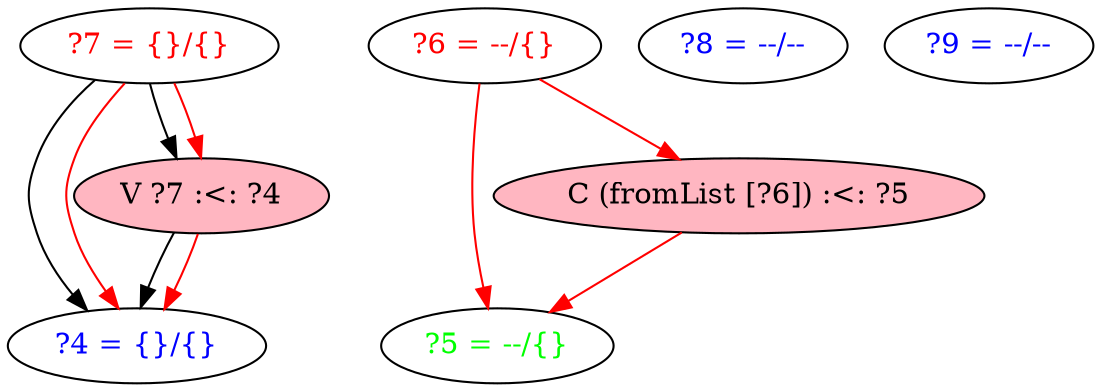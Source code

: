 digraph C {
 "?4 = {}/{}" [fontcolor=blue];
 "?5 = --/{}" [fontcolor=green];
 "?6 = --/{}" [fontcolor=red];
 "?7 = {}/{}" [fontcolor=red];
 "?8 = --/--" [fontcolor=blue];
 "?9 = --/--" [fontcolor=blue];
 "?7 = {}/{}" -> "?4 = {}/{}";
 "?7 = {}/{}" -> "?4 = {}/{}" [color=red];
 "?6 = --/{}" -> "?5 = --/{}" [color=red];
 "V ?7 :<: ?4" [style=filled];
 "V ?7 :<: ?4" [style=filled,fillcolor=lightpink];
 "C (fromList [?6]) :<: ?5" [style=filled,fillcolor=lightpink];
 "?7 = {}/{}" -> "V ?7 :<: ?4";
 "?7 = {}/{}" -> "V ?7 :<: ?4"[color=red];
 "?6 = --/{}" -> "C (fromList [?6]) :<: ?5"[color=red];
 "V ?7 :<: ?4" -> "?4 = {}/{}";
 "V ?7 :<: ?4" -> "?4 = {}/{}"[color=red];
 "C (fromList [?6]) :<: ?5" -> "?5 = --/{}"[color=red];
}